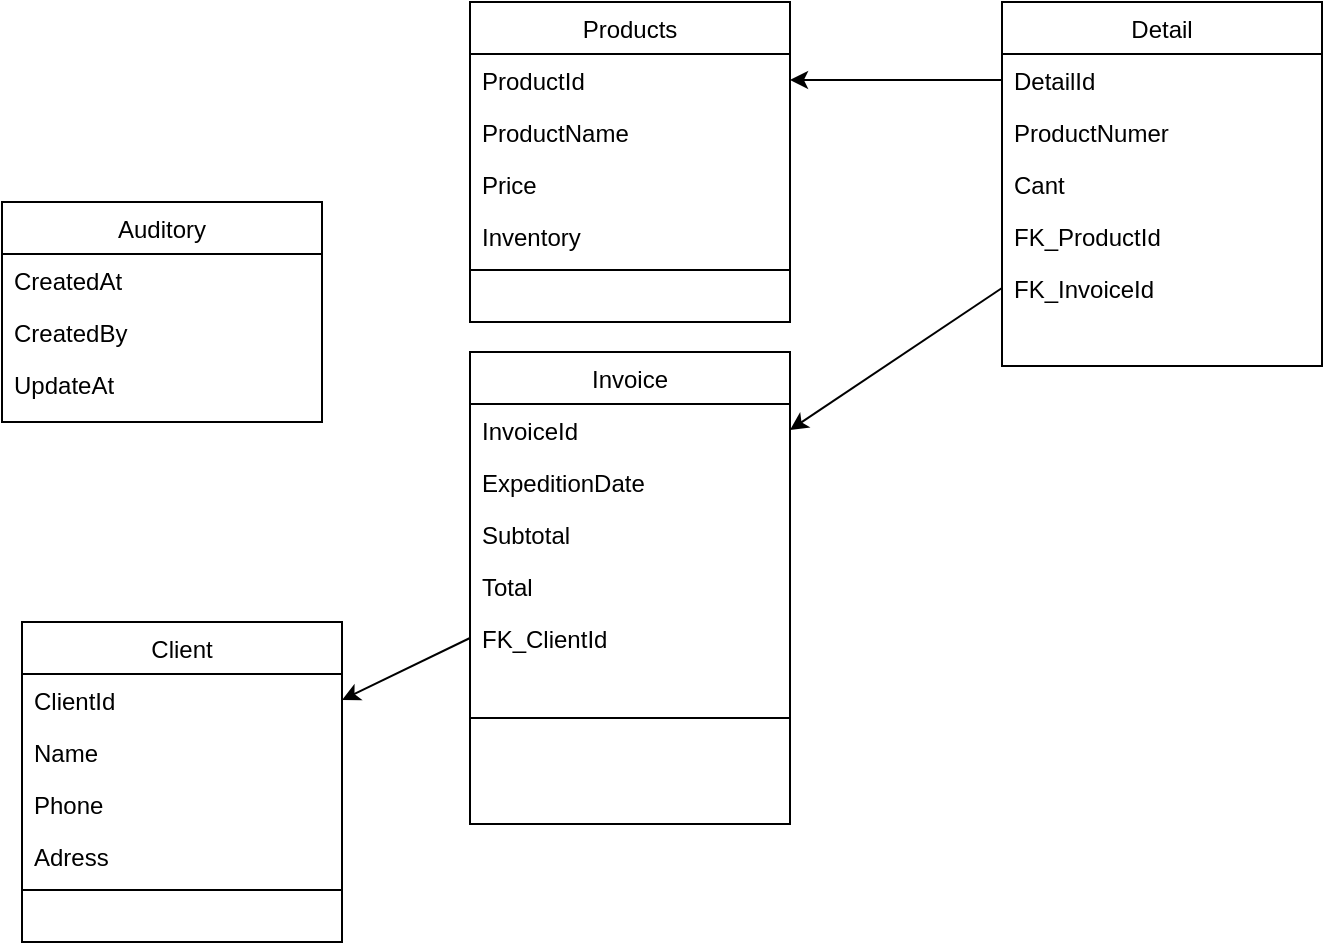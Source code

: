 <mxfile version="24.8.6">
  <diagram id="C5RBs43oDa-KdzZeNtuy" name="Page-1">
    <mxGraphModel dx="491" dy="537" grid="1" gridSize="10" guides="1" tooltips="1" connect="1" arrows="1" fold="1" page="1" pageScale="1" pageWidth="827" pageHeight="1169" math="0" shadow="0">
      <root>
        <mxCell id="WIyWlLk6GJQsqaUBKTNV-0" />
        <mxCell id="WIyWlLk6GJQsqaUBKTNV-1" parent="WIyWlLk6GJQsqaUBKTNV-0" />
        <mxCell id="zkfFHV4jXpPFQw0GAbJ--17" value="Products" style="swimlane;fontStyle=0;align=center;verticalAlign=top;childLayout=stackLayout;horizontal=1;startSize=26;horizontalStack=0;resizeParent=1;resizeLast=0;collapsible=1;marginBottom=0;rounded=0;shadow=0;strokeWidth=1;" parent="WIyWlLk6GJQsqaUBKTNV-1" vertex="1">
          <mxGeometry x="334" y="170" width="160" height="160" as="geometry">
            <mxRectangle x="550" y="140" width="160" height="26" as="alternateBounds" />
          </mxGeometry>
        </mxCell>
        <mxCell id="zkfFHV4jXpPFQw0GAbJ--18" value="ProductId" style="text;align=left;verticalAlign=top;spacingLeft=4;spacingRight=4;overflow=hidden;rotatable=0;points=[[0,0.5],[1,0.5]];portConstraint=eastwest;" parent="zkfFHV4jXpPFQw0GAbJ--17" vertex="1">
          <mxGeometry y="26" width="160" height="26" as="geometry" />
        </mxCell>
        <mxCell id="zkfFHV4jXpPFQw0GAbJ--19" value="ProductName" style="text;align=left;verticalAlign=top;spacingLeft=4;spacingRight=4;overflow=hidden;rotatable=0;points=[[0,0.5],[1,0.5]];portConstraint=eastwest;rounded=0;shadow=0;html=0;" parent="zkfFHV4jXpPFQw0GAbJ--17" vertex="1">
          <mxGeometry y="52" width="160" height="26" as="geometry" />
        </mxCell>
        <mxCell id="zkfFHV4jXpPFQw0GAbJ--20" value="Price" style="text;align=left;verticalAlign=top;spacingLeft=4;spacingRight=4;overflow=hidden;rotatable=0;points=[[0,0.5],[1,0.5]];portConstraint=eastwest;rounded=0;shadow=0;html=0;" parent="zkfFHV4jXpPFQw0GAbJ--17" vertex="1">
          <mxGeometry y="78" width="160" height="26" as="geometry" />
        </mxCell>
        <mxCell id="zkfFHV4jXpPFQw0GAbJ--21" value="Inventory" style="text;align=left;verticalAlign=top;spacingLeft=4;spacingRight=4;overflow=hidden;rotatable=0;points=[[0,0.5],[1,0.5]];portConstraint=eastwest;rounded=0;shadow=0;html=0;" parent="zkfFHV4jXpPFQw0GAbJ--17" vertex="1">
          <mxGeometry y="104" width="160" height="26" as="geometry" />
        </mxCell>
        <mxCell id="zkfFHV4jXpPFQw0GAbJ--23" value="" style="line;html=1;strokeWidth=1;align=left;verticalAlign=middle;spacingTop=-1;spacingLeft=3;spacingRight=3;rotatable=0;labelPosition=right;points=[];portConstraint=eastwest;" parent="zkfFHV4jXpPFQw0GAbJ--17" vertex="1">
          <mxGeometry y="130" width="160" height="8" as="geometry" />
        </mxCell>
        <mxCell id="fN5s7V4pRTKi2v4Xfoop-0" value="Invoice" style="swimlane;fontStyle=0;align=center;verticalAlign=top;childLayout=stackLayout;horizontal=1;startSize=26;horizontalStack=0;resizeParent=1;resizeLast=0;collapsible=1;marginBottom=0;rounded=0;shadow=0;strokeWidth=1;" parent="WIyWlLk6GJQsqaUBKTNV-1" vertex="1">
          <mxGeometry x="334" y="345" width="160" height="236" as="geometry">
            <mxRectangle x="550" y="140" width="160" height="26" as="alternateBounds" />
          </mxGeometry>
        </mxCell>
        <mxCell id="fN5s7V4pRTKi2v4Xfoop-1" value="InvoiceId" style="text;align=left;verticalAlign=top;spacingLeft=4;spacingRight=4;overflow=hidden;rotatable=0;points=[[0,0.5],[1,0.5]];portConstraint=eastwest;" parent="fN5s7V4pRTKi2v4Xfoop-0" vertex="1">
          <mxGeometry y="26" width="160" height="26" as="geometry" />
        </mxCell>
        <mxCell id="fN5s7V4pRTKi2v4Xfoop-2" value="ExpeditionDate" style="text;align=left;verticalAlign=top;spacingLeft=4;spacingRight=4;overflow=hidden;rotatable=0;points=[[0,0.5],[1,0.5]];portConstraint=eastwest;rounded=0;shadow=0;html=0;" parent="fN5s7V4pRTKi2v4Xfoop-0" vertex="1">
          <mxGeometry y="52" width="160" height="26" as="geometry" />
        </mxCell>
        <mxCell id="fN5s7V4pRTKi2v4Xfoop-3" value="Subtotal" style="text;align=left;verticalAlign=top;spacingLeft=4;spacingRight=4;overflow=hidden;rotatable=0;points=[[0,0.5],[1,0.5]];portConstraint=eastwest;rounded=0;shadow=0;html=0;" parent="fN5s7V4pRTKi2v4Xfoop-0" vertex="1">
          <mxGeometry y="78" width="160" height="26" as="geometry" />
        </mxCell>
        <mxCell id="fN5s7V4pRTKi2v4Xfoop-4" value="Total" style="text;align=left;verticalAlign=top;spacingLeft=4;spacingRight=4;overflow=hidden;rotatable=0;points=[[0,0.5],[1,0.5]];portConstraint=eastwest;rounded=0;shadow=0;html=0;" parent="fN5s7V4pRTKi2v4Xfoop-0" vertex="1">
          <mxGeometry y="104" width="160" height="26" as="geometry" />
        </mxCell>
        <mxCell id="fN5s7V4pRTKi2v4Xfoop-23" value="FK_ClientId" style="text;align=left;verticalAlign=top;spacingLeft=4;spacingRight=4;overflow=hidden;rotatable=0;points=[[0,0.5],[1,0.5]];portConstraint=eastwest;rounded=0;shadow=0;html=0;" parent="fN5s7V4pRTKi2v4Xfoop-0" vertex="1">
          <mxGeometry y="130" width="160" height="26" as="geometry" />
        </mxCell>
        <mxCell id="fN5s7V4pRTKi2v4Xfoop-5" value="" style="line;html=1;strokeWidth=1;align=left;verticalAlign=middle;spacingTop=-1;spacingLeft=3;spacingRight=3;rotatable=0;labelPosition=right;points=[];portConstraint=eastwest;" parent="fN5s7V4pRTKi2v4Xfoop-0" vertex="1">
          <mxGeometry y="156" width="160" height="54" as="geometry" />
        </mxCell>
        <mxCell id="fN5s7V4pRTKi2v4Xfoop-8" value="Detail" style="swimlane;fontStyle=0;align=center;verticalAlign=top;childLayout=stackLayout;horizontal=1;startSize=26;horizontalStack=0;resizeParent=1;resizeLast=0;collapsible=1;marginBottom=0;rounded=0;shadow=0;strokeWidth=1;" parent="WIyWlLk6GJQsqaUBKTNV-1" vertex="1">
          <mxGeometry x="600" y="170" width="160" height="182" as="geometry">
            <mxRectangle x="550" y="140" width="160" height="26" as="alternateBounds" />
          </mxGeometry>
        </mxCell>
        <mxCell id="fN5s7V4pRTKi2v4Xfoop-9" value="DetailId" style="text;align=left;verticalAlign=top;spacingLeft=4;spacingRight=4;overflow=hidden;rotatable=0;points=[[0,0.5],[1,0.5]];portConstraint=eastwest;" parent="fN5s7V4pRTKi2v4Xfoop-8" vertex="1">
          <mxGeometry y="26" width="160" height="26" as="geometry" />
        </mxCell>
        <mxCell id="fN5s7V4pRTKi2v4Xfoop-10" value="ProductNumer" style="text;align=left;verticalAlign=top;spacingLeft=4;spacingRight=4;overflow=hidden;rotatable=0;points=[[0,0.5],[1,0.5]];portConstraint=eastwest;rounded=0;shadow=0;html=0;" parent="fN5s7V4pRTKi2v4Xfoop-8" vertex="1">
          <mxGeometry y="52" width="160" height="26" as="geometry" />
        </mxCell>
        <mxCell id="fN5s7V4pRTKi2v4Xfoop-27" value="Cant" style="text;align=left;verticalAlign=top;spacingLeft=4;spacingRight=4;overflow=hidden;rotatable=0;points=[[0,0.5],[1,0.5]];portConstraint=eastwest;rounded=0;shadow=0;html=0;" parent="fN5s7V4pRTKi2v4Xfoop-8" vertex="1">
          <mxGeometry y="78" width="160" height="26" as="geometry" />
        </mxCell>
        <mxCell id="fN5s7V4pRTKi2v4Xfoop-30" value="FK_ProductId" style="text;align=left;verticalAlign=top;spacingLeft=4;spacingRight=4;overflow=hidden;rotatable=0;points=[[0,0.5],[1,0.5]];portConstraint=eastwest;rounded=0;shadow=0;html=0;" parent="fN5s7V4pRTKi2v4Xfoop-8" vertex="1">
          <mxGeometry y="104" width="160" height="26" as="geometry" />
        </mxCell>
        <mxCell id="fN5s7V4pRTKi2v4Xfoop-28" value="FK_InvoiceId" style="text;align=left;verticalAlign=top;spacingLeft=4;spacingRight=4;overflow=hidden;rotatable=0;points=[[0,0.5],[1,0.5]];portConstraint=eastwest;rounded=0;shadow=0;html=0;" parent="fN5s7V4pRTKi2v4Xfoop-8" vertex="1">
          <mxGeometry y="130" width="160" height="26" as="geometry" />
        </mxCell>
        <mxCell id="fN5s7V4pRTKi2v4Xfoop-29" style="text;align=left;verticalAlign=top;spacingLeft=4;spacingRight=4;overflow=hidden;rotatable=0;points=[[0,0.5],[1,0.5]];portConstraint=eastwest;rounded=0;shadow=0;html=0;" parent="fN5s7V4pRTKi2v4Xfoop-8" vertex="1">
          <mxGeometry y="156" width="160" height="26" as="geometry" />
        </mxCell>
        <mxCell id="fN5s7V4pRTKi2v4Xfoop-15" value="" style="endArrow=classic;html=1;rounded=0;entryX=1;entryY=0.5;entryDx=0;entryDy=0;exitX=0;exitY=0.5;exitDx=0;exitDy=0;" parent="WIyWlLk6GJQsqaUBKTNV-1" source="fN5s7V4pRTKi2v4Xfoop-28" target="fN5s7V4pRTKi2v4Xfoop-1" edge="1">
          <mxGeometry width="50" height="50" relative="1" as="geometry">
            <mxPoint x="600" y="357" as="sourcePoint" />
            <mxPoint x="440" y="380" as="targetPoint" />
          </mxGeometry>
        </mxCell>
        <mxCell id="fN5s7V4pRTKi2v4Xfoop-16" value="Client" style="swimlane;fontStyle=0;align=center;verticalAlign=top;childLayout=stackLayout;horizontal=1;startSize=26;horizontalStack=0;resizeParent=1;resizeLast=0;collapsible=1;marginBottom=0;rounded=0;shadow=0;strokeWidth=1;" parent="WIyWlLk6GJQsqaUBKTNV-1" vertex="1">
          <mxGeometry x="110" y="480" width="160" height="160" as="geometry">
            <mxRectangle x="550" y="140" width="160" height="26" as="alternateBounds" />
          </mxGeometry>
        </mxCell>
        <mxCell id="fN5s7V4pRTKi2v4Xfoop-17" value="ClientId" style="text;align=left;verticalAlign=top;spacingLeft=4;spacingRight=4;overflow=hidden;rotatable=0;points=[[0,0.5],[1,0.5]];portConstraint=eastwest;" parent="fN5s7V4pRTKi2v4Xfoop-16" vertex="1">
          <mxGeometry y="26" width="160" height="26" as="geometry" />
        </mxCell>
        <mxCell id="fN5s7V4pRTKi2v4Xfoop-18" value="Name" style="text;align=left;verticalAlign=top;spacingLeft=4;spacingRight=4;overflow=hidden;rotatable=0;points=[[0,0.5],[1,0.5]];portConstraint=eastwest;rounded=0;shadow=0;html=0;" parent="fN5s7V4pRTKi2v4Xfoop-16" vertex="1">
          <mxGeometry y="52" width="160" height="26" as="geometry" />
        </mxCell>
        <mxCell id="fN5s7V4pRTKi2v4Xfoop-19" value="Phone" style="text;align=left;verticalAlign=top;spacingLeft=4;spacingRight=4;overflow=hidden;rotatable=0;points=[[0,0.5],[1,0.5]];portConstraint=eastwest;rounded=0;shadow=0;html=0;" parent="fN5s7V4pRTKi2v4Xfoop-16" vertex="1">
          <mxGeometry y="78" width="160" height="26" as="geometry" />
        </mxCell>
        <mxCell id="fN5s7V4pRTKi2v4Xfoop-20" value="Adress" style="text;align=left;verticalAlign=top;spacingLeft=4;spacingRight=4;overflow=hidden;rotatable=0;points=[[0,0.5],[1,0.5]];portConstraint=eastwest;rounded=0;shadow=0;html=0;" parent="fN5s7V4pRTKi2v4Xfoop-16" vertex="1">
          <mxGeometry y="104" width="160" height="26" as="geometry" />
        </mxCell>
        <mxCell id="fN5s7V4pRTKi2v4Xfoop-21" value="" style="line;html=1;strokeWidth=1;align=left;verticalAlign=middle;spacingTop=-1;spacingLeft=3;spacingRight=3;rotatable=0;labelPosition=right;points=[];portConstraint=eastwest;" parent="fN5s7V4pRTKi2v4Xfoop-16" vertex="1">
          <mxGeometry y="130" width="160" height="8" as="geometry" />
        </mxCell>
        <mxCell id="fN5s7V4pRTKi2v4Xfoop-24" value="" style="endArrow=classic;html=1;rounded=0;exitX=0;exitY=0.5;exitDx=0;exitDy=0;entryX=1;entryY=0.5;entryDx=0;entryDy=0;" parent="WIyWlLk6GJQsqaUBKTNV-1" source="fN5s7V4pRTKi2v4Xfoop-23" target="fN5s7V4pRTKi2v4Xfoop-17" edge="1">
          <mxGeometry width="50" height="50" relative="1" as="geometry">
            <mxPoint x="390" y="430" as="sourcePoint" />
            <mxPoint x="440" y="380" as="targetPoint" />
          </mxGeometry>
        </mxCell>
        <mxCell id="fN5s7V4pRTKi2v4Xfoop-33" value="" style="endArrow=classic;html=1;rounded=0;entryX=1;entryY=0.5;entryDx=0;entryDy=0;exitX=0;exitY=0.5;exitDx=0;exitDy=0;" parent="WIyWlLk6GJQsqaUBKTNV-1" source="fN5s7V4pRTKi2v4Xfoop-9" target="zkfFHV4jXpPFQw0GAbJ--18" edge="1">
          <mxGeometry width="50" height="50" relative="1" as="geometry">
            <mxPoint x="390" y="430" as="sourcePoint" />
            <mxPoint x="440" y="380" as="targetPoint" />
          </mxGeometry>
        </mxCell>
        <mxCell id="fN5s7V4pRTKi2v4Xfoop-34" value="Auditory" style="swimlane;fontStyle=0;align=center;verticalAlign=top;childLayout=stackLayout;horizontal=1;startSize=26;horizontalStack=0;resizeParent=1;resizeLast=0;collapsible=1;marginBottom=0;rounded=0;shadow=0;strokeWidth=1;" parent="WIyWlLk6GJQsqaUBKTNV-1" vertex="1">
          <mxGeometry x="100" y="270" width="160" height="110" as="geometry">
            <mxRectangle x="550" y="140" width="160" height="26" as="alternateBounds" />
          </mxGeometry>
        </mxCell>
        <mxCell id="fN5s7V4pRTKi2v4Xfoop-35" value="CreatedAt" style="text;align=left;verticalAlign=top;spacingLeft=4;spacingRight=4;overflow=hidden;rotatable=0;points=[[0,0.5],[1,0.5]];portConstraint=eastwest;" parent="fN5s7V4pRTKi2v4Xfoop-34" vertex="1">
          <mxGeometry y="26" width="160" height="26" as="geometry" />
        </mxCell>
        <mxCell id="fN5s7V4pRTKi2v4Xfoop-36" value="CreatedBy" style="text;align=left;verticalAlign=top;spacingLeft=4;spacingRight=4;overflow=hidden;rotatable=0;points=[[0,0.5],[1,0.5]];portConstraint=eastwest;rounded=0;shadow=0;html=0;" parent="fN5s7V4pRTKi2v4Xfoop-34" vertex="1">
          <mxGeometry y="52" width="160" height="26" as="geometry" />
        </mxCell>
        <mxCell id="fN5s7V4pRTKi2v4Xfoop-37" value="UpdateAt" style="text;align=left;verticalAlign=top;spacingLeft=4;spacingRight=4;overflow=hidden;rotatable=0;points=[[0,0.5],[1,0.5]];portConstraint=eastwest;rounded=0;shadow=0;html=0;" parent="fN5s7V4pRTKi2v4Xfoop-34" vertex="1">
          <mxGeometry y="78" width="160" height="26" as="geometry" />
        </mxCell>
      </root>
    </mxGraphModel>
  </diagram>
</mxfile>
